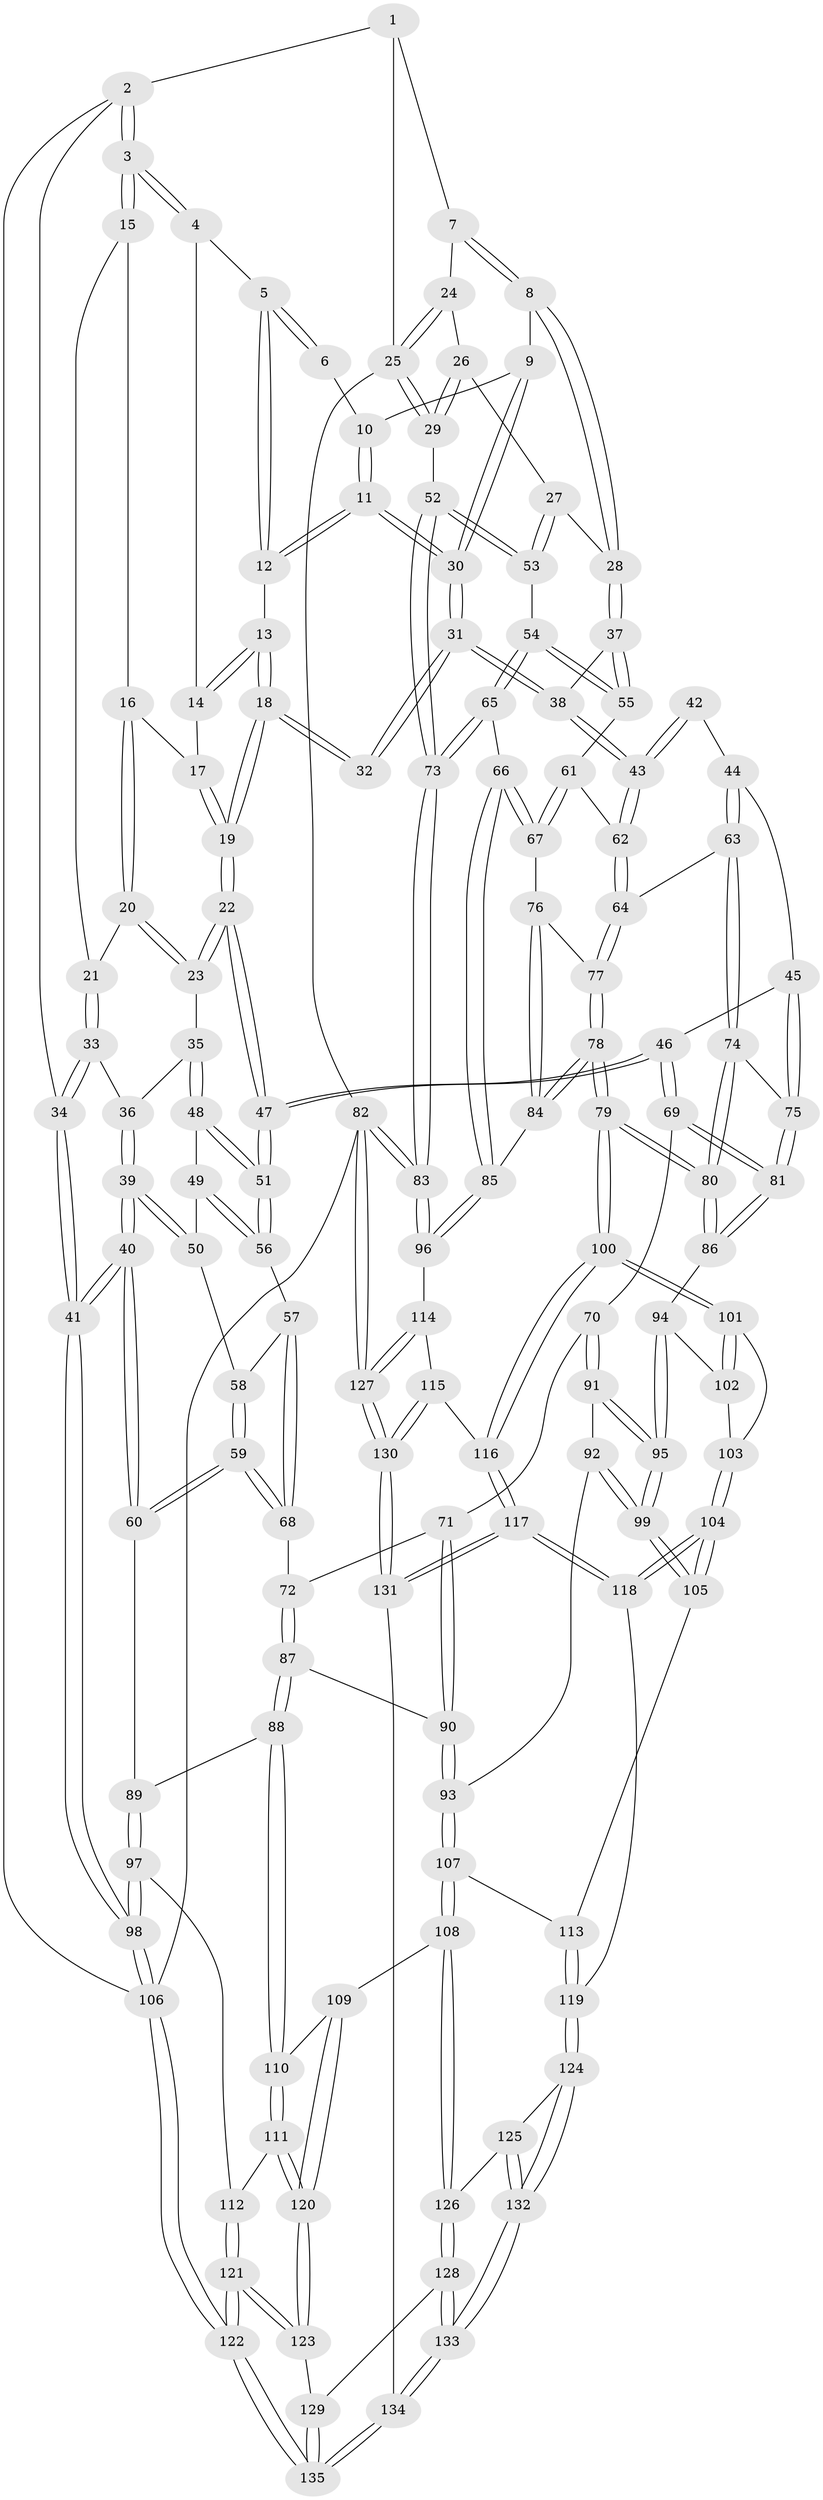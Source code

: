 // Generated by graph-tools (version 1.1) at 2025/51/03/09/25 03:51:08]
// undirected, 135 vertices, 334 edges
graph export_dot {
graph [start="1"]
  node [color=gray90,style=filled];
  1 [pos="+0.8471991428599546+0"];
  2 [pos="+0+0"];
  3 [pos="+0+0"];
  4 [pos="+0.3685487446856928+0"];
  5 [pos="+0.5228269670188759+0"];
  6 [pos="+0.6477145474217388+0"];
  7 [pos="+0.8511279704211469+0.11801145423720343"];
  8 [pos="+0.7921983126643466+0.164031919768993"];
  9 [pos="+0.7579762733539388+0.17737665683126955"];
  10 [pos="+0.6646997629495218+0"];
  11 [pos="+0.6538321855550775+0.19072335884559963"];
  12 [pos="+0.6142879534238561+0.167343309785722"];
  13 [pos="+0.4378095161664776+0.13730931362656923"];
  14 [pos="+0.3647792249244163+0"];
  15 [pos="+0+0"];
  16 [pos="+0.20552646278533446+0.09832612076485502"];
  17 [pos="+0.20977996126446452+0.09456718087467464"];
  18 [pos="+0.3974026708207396+0.23307744260155752"];
  19 [pos="+0.38753590469391624+0.23989424014234537"];
  20 [pos="+0.14375726515513249+0.16915491825627413"];
  21 [pos="+0.14065297306024735+0.16854936738616016"];
  22 [pos="+0.3237592666844839+0.3087279427415105"];
  23 [pos="+0.15435575574916685+0.19321131986973597"];
  24 [pos="+0.8729848246619302+0.12475044807877031"];
  25 [pos="+1+0"];
  26 [pos="+0.9446274914927475+0.14927859688880918"];
  27 [pos="+0.9007212569351295+0.310426365294082"];
  28 [pos="+0.9001722483475347+0.3106113259791508"];
  29 [pos="+1+0.19360473777814655"];
  30 [pos="+0.686914480082399+0.2227342379416042"];
  31 [pos="+0.6815019032662873+0.2526750504675928"];
  32 [pos="+0.4035504318600955+0.23689847632383218"];
  33 [pos="+0+0.2184639083355849"];
  34 [pos="+0+0.24567685463296224"];
  35 [pos="+0.1274658204527503+0.2936167307706685"];
  36 [pos="+0.06471724062399967+0.30388972139488607"];
  37 [pos="+0.8644273332485997+0.35782856115139783"];
  38 [pos="+0.6766705231342861+0.29921016223998675"];
  39 [pos="+0.006829262768949845+0.396764305990181"];
  40 [pos="+0+0.4970634455381065"];
  41 [pos="+0+0.5022663850773934"];
  42 [pos="+0.4088048327595916+0.24094274736521754"];
  43 [pos="+0.6385959130346117+0.37338501563666826"];
  44 [pos="+0.4985391820522502+0.3973782289245514"];
  45 [pos="+0.38205691945519177+0.4332071794008393"];
  46 [pos="+0.35813807794893315+0.4325189471160118"];
  47 [pos="+0.31520715238831454+0.36919902702880997"];
  48 [pos="+0.12959518423707042+0.30604862133307015"];
  49 [pos="+0.12426832615846074+0.3428313349810845"];
  50 [pos="+0.12268545546283291+0.34594584139575624"];
  51 [pos="+0.3006115715203432+0.37361777816206054"];
  52 [pos="+1+0.2504202877041059"];
  53 [pos="+1+0.3084779665434592"];
  54 [pos="+0.9103892010031436+0.436225673784058"];
  55 [pos="+0.875562689881818+0.40325361971542945"];
  56 [pos="+0.2589369982540932+0.3932501822331222"];
  57 [pos="+0.23418541804197357+0.4107178469717509"];
  58 [pos="+0.13682755081093673+0.3979521495703258"];
  59 [pos="+0.07183234967773883+0.5058230670318645"];
  60 [pos="+0.010628303737989692+0.5185924063070019"];
  61 [pos="+0.8066818332840041+0.44247330361565074"];
  62 [pos="+0.6372819461361392+0.3796912945191149"];
  63 [pos="+0.6276484106117101+0.387675093502559"];
  64 [pos="+0.6356138784045036+0.3832131795239694"];
  65 [pos="+0.9425849504475002+0.5143396692247161"];
  66 [pos="+0.9083782263756861+0.5456782674859573"];
  67 [pos="+0.8106257006080383+0.5133549406948401"];
  68 [pos="+0.16116459121059434+0.5128481255558427"];
  69 [pos="+0.3426017847678974+0.5220010059363849"];
  70 [pos="+0.3267200914594968+0.53557798555762"];
  71 [pos="+0.2771634748223812+0.5539017952752671"];
  72 [pos="+0.1703917473064992+0.5212357998919839"];
  73 [pos="+1+0.5175027738133914"];
  74 [pos="+0.5283977335979816+0.5246991342530126"];
  75 [pos="+0.5084470884701475+0.5233286911234455"];
  76 [pos="+0.7731802546846912+0.5265822126068364"];
  77 [pos="+0.6553115571283172+0.4319050331428473"];
  78 [pos="+0.6624440430545169+0.6488464291214899"];
  79 [pos="+0.6307723666644384+0.6841015646735511"];
  80 [pos="+0.5596583978707087+0.6317578752775773"];
  81 [pos="+0.4131301013695043+0.5819786281401341"];
  82 [pos="+1+1"];
  83 [pos="+1+0.6953346904341673"];
  84 [pos="+0.7430606436565759+0.6225066207005419"];
  85 [pos="+0.8749369650884952+0.6569421013994892"];
  86 [pos="+0.4351933498046966+0.6387021317355934"];
  87 [pos="+0.18671053208504765+0.6658200411974246"];
  88 [pos="+0.1687764738737979+0.6724098093928497"];
  89 [pos="+0.11031462857167491+0.642564202173469"];
  90 [pos="+0.22675228422808202+0.6694372073435508"];
  91 [pos="+0.32763182787902156+0.6190392997591837"];
  92 [pos="+0.30945692500896665+0.6683342739496839"];
  93 [pos="+0.25087746772250125+0.6887764512845368"];
  94 [pos="+0.43174884386729256+0.6450152199562644"];
  95 [pos="+0.4103291434854316+0.6682972282398149"];
  96 [pos="+0.883059518161629+0.6770035341351318"];
  97 [pos="+0.006235763284024686+0.7617166153346813"];
  98 [pos="+0+0.6890724978014829"];
  99 [pos="+0.3914681064340659+0.6982935767857439"];
  100 [pos="+0.6287401985102726+0.7520421207187478"];
  101 [pos="+0.5284260340754715+0.7603724589179898"];
  102 [pos="+0.44915591833834495+0.6702121571770839"];
  103 [pos="+0.48189361798991937+0.7722112408928422"];
  104 [pos="+0.44164193287979797+0.7860884510172201"];
  105 [pos="+0.39004195606448633+0.7600804388063088"];
  106 [pos="+0+1"];
  107 [pos="+0.27929179571972756+0.793170586789261"];
  108 [pos="+0.26735180146721366+0.8095552910033675"];
  109 [pos="+0.22458903462783433+0.8020897057225025"];
  110 [pos="+0.13841829712010678+0.7378086289702473"];
  111 [pos="+0.07393943161163466+0.7836996032989252"];
  112 [pos="+0.030258875788580428+0.7740717555035127"];
  113 [pos="+0.3508035805814169+0.780736705180102"];
  114 [pos="+0.8614562017234273+0.7788559868413144"];
  115 [pos="+0.6498161372493312+0.768851674990035"];
  116 [pos="+0.6287970419073398+0.7521618748557238"];
  117 [pos="+0.529371426050974+0.9110317321169765"];
  118 [pos="+0.44911065645305864+0.8730812282818117"];
  119 [pos="+0.3896471946517648+0.9081628978996357"];
  120 [pos="+0.11444475181403996+0.8397342477432422"];
  121 [pos="+0.028645505765306455+1"];
  122 [pos="+0+1"];
  123 [pos="+0.1195440474921196+0.8660703835109089"];
  124 [pos="+0.38345994257350313+0.9157261495724341"];
  125 [pos="+0.2665051987518996+0.8725510113749967"];
  126 [pos="+0.26424041140025206+0.871555636371532"];
  127 [pos="+1+1"];
  128 [pos="+0.2498398814065368+0.8903698209277708"];
  129 [pos="+0.23918349032540792+0.8981596721951494"];
  130 [pos="+0.839923277323161+1"];
  131 [pos="+0.586332297549952+1"];
  132 [pos="+0.3862345693005768+1"];
  133 [pos="+0.3908576128063929+1"];
  134 [pos="+0.4037917871797598+1"];
  135 [pos="+0.011696104260946135+1"];
  1 -- 2;
  1 -- 7;
  1 -- 25;
  2 -- 3;
  2 -- 3;
  2 -- 34;
  2 -- 106;
  3 -- 4;
  3 -- 4;
  3 -- 15;
  3 -- 15;
  4 -- 5;
  4 -- 14;
  5 -- 6;
  5 -- 6;
  5 -- 12;
  5 -- 12;
  6 -- 10;
  7 -- 8;
  7 -- 8;
  7 -- 24;
  8 -- 9;
  8 -- 28;
  8 -- 28;
  9 -- 10;
  9 -- 30;
  9 -- 30;
  10 -- 11;
  10 -- 11;
  11 -- 12;
  11 -- 12;
  11 -- 30;
  11 -- 30;
  12 -- 13;
  13 -- 14;
  13 -- 14;
  13 -- 18;
  13 -- 18;
  14 -- 17;
  15 -- 16;
  15 -- 21;
  16 -- 17;
  16 -- 20;
  16 -- 20;
  17 -- 19;
  17 -- 19;
  18 -- 19;
  18 -- 19;
  18 -- 32;
  18 -- 32;
  19 -- 22;
  19 -- 22;
  20 -- 21;
  20 -- 23;
  20 -- 23;
  21 -- 33;
  21 -- 33;
  22 -- 23;
  22 -- 23;
  22 -- 47;
  22 -- 47;
  23 -- 35;
  24 -- 25;
  24 -- 25;
  24 -- 26;
  25 -- 29;
  25 -- 29;
  25 -- 82;
  26 -- 27;
  26 -- 29;
  26 -- 29;
  27 -- 28;
  27 -- 53;
  27 -- 53;
  28 -- 37;
  28 -- 37;
  29 -- 52;
  30 -- 31;
  30 -- 31;
  31 -- 32;
  31 -- 32;
  31 -- 38;
  31 -- 38;
  33 -- 34;
  33 -- 34;
  33 -- 36;
  34 -- 41;
  34 -- 41;
  35 -- 36;
  35 -- 48;
  35 -- 48;
  36 -- 39;
  36 -- 39;
  37 -- 38;
  37 -- 55;
  37 -- 55;
  38 -- 43;
  38 -- 43;
  39 -- 40;
  39 -- 40;
  39 -- 50;
  39 -- 50;
  40 -- 41;
  40 -- 41;
  40 -- 60;
  40 -- 60;
  41 -- 98;
  41 -- 98;
  42 -- 43;
  42 -- 43;
  42 -- 44;
  43 -- 62;
  43 -- 62;
  44 -- 45;
  44 -- 63;
  44 -- 63;
  45 -- 46;
  45 -- 75;
  45 -- 75;
  46 -- 47;
  46 -- 47;
  46 -- 69;
  46 -- 69;
  47 -- 51;
  47 -- 51;
  48 -- 49;
  48 -- 51;
  48 -- 51;
  49 -- 50;
  49 -- 56;
  49 -- 56;
  50 -- 58;
  51 -- 56;
  51 -- 56;
  52 -- 53;
  52 -- 53;
  52 -- 73;
  52 -- 73;
  53 -- 54;
  54 -- 55;
  54 -- 55;
  54 -- 65;
  54 -- 65;
  55 -- 61;
  56 -- 57;
  57 -- 58;
  57 -- 68;
  57 -- 68;
  58 -- 59;
  58 -- 59;
  59 -- 60;
  59 -- 60;
  59 -- 68;
  59 -- 68;
  60 -- 89;
  61 -- 62;
  61 -- 67;
  61 -- 67;
  62 -- 64;
  62 -- 64;
  63 -- 64;
  63 -- 74;
  63 -- 74;
  64 -- 77;
  64 -- 77;
  65 -- 66;
  65 -- 73;
  65 -- 73;
  66 -- 67;
  66 -- 67;
  66 -- 85;
  66 -- 85;
  67 -- 76;
  68 -- 72;
  69 -- 70;
  69 -- 81;
  69 -- 81;
  70 -- 71;
  70 -- 91;
  70 -- 91;
  71 -- 72;
  71 -- 90;
  71 -- 90;
  72 -- 87;
  72 -- 87;
  73 -- 83;
  73 -- 83;
  74 -- 75;
  74 -- 80;
  74 -- 80;
  75 -- 81;
  75 -- 81;
  76 -- 77;
  76 -- 84;
  76 -- 84;
  77 -- 78;
  77 -- 78;
  78 -- 79;
  78 -- 79;
  78 -- 84;
  78 -- 84;
  79 -- 80;
  79 -- 80;
  79 -- 100;
  79 -- 100;
  80 -- 86;
  80 -- 86;
  81 -- 86;
  81 -- 86;
  82 -- 83;
  82 -- 83;
  82 -- 127;
  82 -- 127;
  82 -- 106;
  83 -- 96;
  83 -- 96;
  84 -- 85;
  85 -- 96;
  85 -- 96;
  86 -- 94;
  87 -- 88;
  87 -- 88;
  87 -- 90;
  88 -- 89;
  88 -- 110;
  88 -- 110;
  89 -- 97;
  89 -- 97;
  90 -- 93;
  90 -- 93;
  91 -- 92;
  91 -- 95;
  91 -- 95;
  92 -- 93;
  92 -- 99;
  92 -- 99;
  93 -- 107;
  93 -- 107;
  94 -- 95;
  94 -- 95;
  94 -- 102;
  95 -- 99;
  95 -- 99;
  96 -- 114;
  97 -- 98;
  97 -- 98;
  97 -- 112;
  98 -- 106;
  98 -- 106;
  99 -- 105;
  99 -- 105;
  100 -- 101;
  100 -- 101;
  100 -- 116;
  100 -- 116;
  101 -- 102;
  101 -- 102;
  101 -- 103;
  102 -- 103;
  103 -- 104;
  103 -- 104;
  104 -- 105;
  104 -- 105;
  104 -- 118;
  104 -- 118;
  105 -- 113;
  106 -- 122;
  106 -- 122;
  107 -- 108;
  107 -- 108;
  107 -- 113;
  108 -- 109;
  108 -- 126;
  108 -- 126;
  109 -- 110;
  109 -- 120;
  109 -- 120;
  110 -- 111;
  110 -- 111;
  111 -- 112;
  111 -- 120;
  111 -- 120;
  112 -- 121;
  112 -- 121;
  113 -- 119;
  113 -- 119;
  114 -- 115;
  114 -- 127;
  114 -- 127;
  115 -- 116;
  115 -- 130;
  115 -- 130;
  116 -- 117;
  116 -- 117;
  117 -- 118;
  117 -- 118;
  117 -- 131;
  117 -- 131;
  118 -- 119;
  119 -- 124;
  119 -- 124;
  120 -- 123;
  120 -- 123;
  121 -- 122;
  121 -- 122;
  121 -- 123;
  121 -- 123;
  122 -- 135;
  122 -- 135;
  123 -- 129;
  124 -- 125;
  124 -- 132;
  124 -- 132;
  125 -- 126;
  125 -- 132;
  125 -- 132;
  126 -- 128;
  126 -- 128;
  127 -- 130;
  127 -- 130;
  128 -- 129;
  128 -- 133;
  128 -- 133;
  129 -- 135;
  129 -- 135;
  130 -- 131;
  130 -- 131;
  131 -- 134;
  132 -- 133;
  132 -- 133;
  133 -- 134;
  133 -- 134;
  134 -- 135;
  134 -- 135;
}
